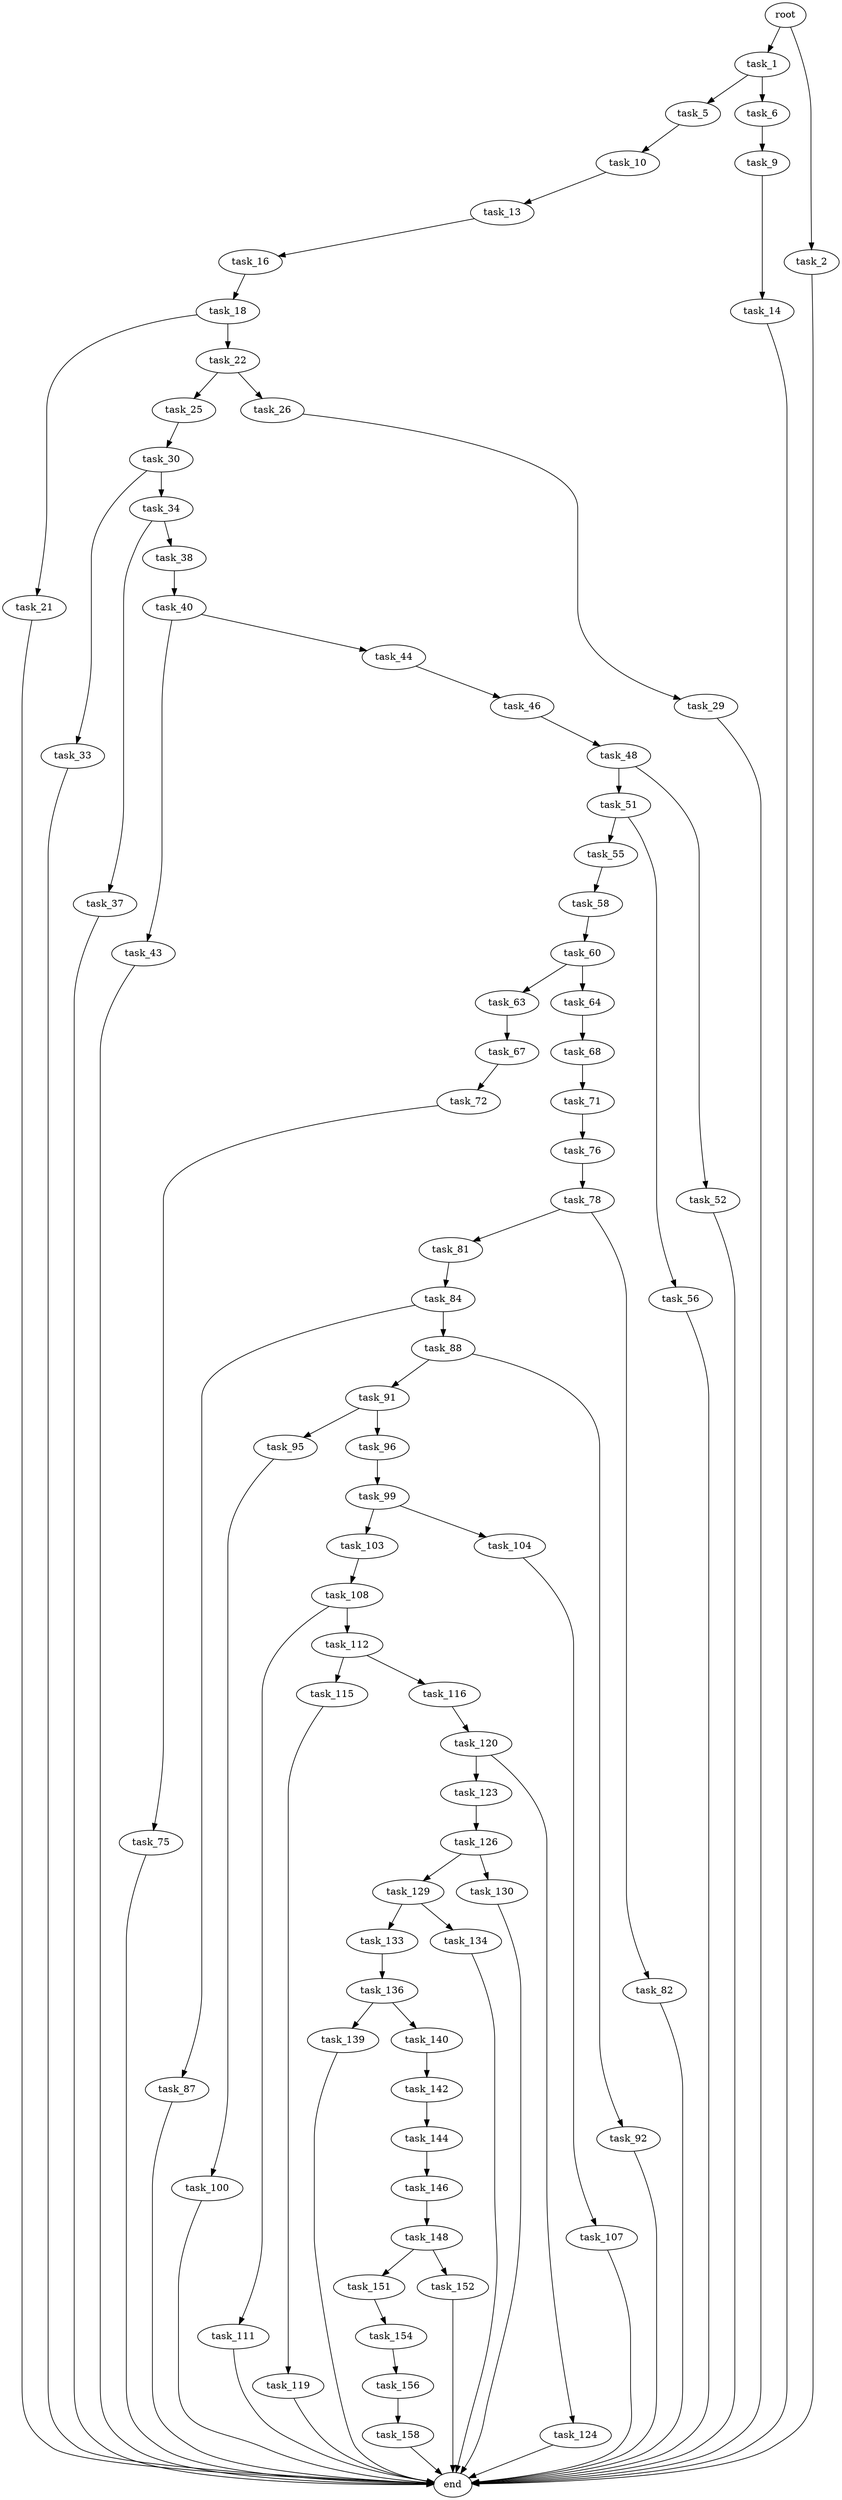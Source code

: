 digraph G {
  root [size="0.000000"];
  task_1 [size="230623093687.000000"];
  task_2 [size="1943427899.000000"];
  task_5 [size="1073741824000.000000"];
  task_6 [size="781499002711.000000"];
  task_9 [size="223995943139.000000"];
  task_10 [size="3619704886.000000"];
  task_13 [size="1763728845.000000"];
  task_14 [size="68719476736.000000"];
  task_16 [size="554974451330.000000"];
  task_18 [size="138619938139.000000"];
  task_21 [size="8589934592.000000"];
  task_22 [size="630685824555.000000"];
  task_25 [size="368293445632.000000"];
  task_26 [size="468790417466.000000"];
  task_29 [size="21133039275.000000"];
  task_30 [size="571365060690.000000"];
  task_33 [size="34038550394.000000"];
  task_34 [size="1073741824000.000000"];
  task_37 [size="98662359724.000000"];
  task_38 [size="11427630433.000000"];
  task_40 [size="7493498039.000000"];
  task_43 [size="1073741824000.000000"];
  task_44 [size="5351626891.000000"];
  task_46 [size="68719476736.000000"];
  task_48 [size="23335267497.000000"];
  task_51 [size="750186430608.000000"];
  task_52 [size="1028536176678.000000"];
  task_55 [size="5818668314.000000"];
  task_56 [size="131275756958.000000"];
  task_58 [size="8402625665.000000"];
  task_60 [size="6836490096.000000"];
  task_63 [size="231928233984.000000"];
  task_64 [size="3940606866.000000"];
  task_67 [size="35573405691.000000"];
  task_68 [size="8589934592.000000"];
  task_71 [size="17421833011.000000"];
  task_72 [size="13499621361.000000"];
  task_75 [size="368293445632.000000"];
  task_76 [size="368293445632.000000"];
  task_78 [size="224534565412.000000"];
  task_81 [size="8589934592.000000"];
  task_82 [size="741580072479.000000"];
  task_84 [size="782757789696.000000"];
  task_87 [size="134217728000.000000"];
  task_88 [size="24021742563.000000"];
  task_91 [size="8589934592.000000"];
  task_92 [size="13980031145.000000"];
  task_95 [size="368293445632.000000"];
  task_96 [size="22055205850.000000"];
  task_99 [size="772333565278.000000"];
  task_100 [size="8087696411.000000"];
  task_103 [size="29864577062.000000"];
  task_104 [size="135450989902.000000"];
  task_107 [size="23840284872.000000"];
  task_108 [size="19032307058.000000"];
  task_111 [size="4035279017.000000"];
  task_112 [size="28184362309.000000"];
  task_115 [size="368293445632.000000"];
  task_116 [size="578583060533.000000"];
  task_119 [size="39575945567.000000"];
  task_120 [size="108390948309.000000"];
  task_123 [size="121371501992.000000"];
  task_124 [size="262555121453.000000"];
  task_126 [size="28991029248.000000"];
  task_129 [size="622483631965.000000"];
  task_130 [size="782757789696.000000"];
  task_133 [size="957407400252.000000"];
  task_134 [size="460404092195.000000"];
  task_136 [size="7775195122.000000"];
  task_139 [size="25031809313.000000"];
  task_140 [size="231928233984.000000"];
  task_142 [size="1073741824000.000000"];
  task_144 [size="368293445632.000000"];
  task_146 [size="652962749161.000000"];
  task_148 [size="254521087778.000000"];
  task_151 [size="41168041249.000000"];
  task_152 [size="782757789696.000000"];
  task_154 [size="687395006488.000000"];
  task_156 [size="466870390.000000"];
  task_158 [size="368293445632.000000"];
  end [size="0.000000"];

  root -> task_1 [size="1.000000"];
  root -> task_2 [size="1.000000"];
  task_1 -> task_5 [size="536870912.000000"];
  task_1 -> task_6 [size="536870912.000000"];
  task_2 -> end [size="1.000000"];
  task_5 -> task_10 [size="838860800.000000"];
  task_6 -> task_9 [size="536870912.000000"];
  task_9 -> task_14 [size="301989888.000000"];
  task_10 -> task_13 [size="75497472.000000"];
  task_13 -> task_16 [size="33554432.000000"];
  task_14 -> end [size="1.000000"];
  task_16 -> task_18 [size="536870912.000000"];
  task_18 -> task_21 [size="134217728.000000"];
  task_18 -> task_22 [size="134217728.000000"];
  task_21 -> end [size="1.000000"];
  task_22 -> task_25 [size="411041792.000000"];
  task_22 -> task_26 [size="411041792.000000"];
  task_25 -> task_30 [size="411041792.000000"];
  task_26 -> task_29 [size="411041792.000000"];
  task_29 -> end [size="1.000000"];
  task_30 -> task_33 [size="838860800.000000"];
  task_30 -> task_34 [size="838860800.000000"];
  task_33 -> end [size="1.000000"];
  task_34 -> task_37 [size="838860800.000000"];
  task_34 -> task_38 [size="838860800.000000"];
  task_37 -> end [size="1.000000"];
  task_38 -> task_40 [size="209715200.000000"];
  task_40 -> task_43 [size="33554432.000000"];
  task_40 -> task_44 [size="33554432.000000"];
  task_43 -> end [size="1.000000"];
  task_44 -> task_46 [size="209715200.000000"];
  task_46 -> task_48 [size="134217728.000000"];
  task_48 -> task_51 [size="75497472.000000"];
  task_48 -> task_52 [size="75497472.000000"];
  task_51 -> task_55 [size="536870912.000000"];
  task_51 -> task_56 [size="536870912.000000"];
  task_52 -> end [size="1.000000"];
  task_55 -> task_58 [size="301989888.000000"];
  task_56 -> end [size="1.000000"];
  task_58 -> task_60 [size="411041792.000000"];
  task_60 -> task_63 [size="301989888.000000"];
  task_60 -> task_64 [size="301989888.000000"];
  task_63 -> task_67 [size="301989888.000000"];
  task_64 -> task_68 [size="411041792.000000"];
  task_67 -> task_72 [size="838860800.000000"];
  task_68 -> task_71 [size="33554432.000000"];
  task_71 -> task_76 [size="679477248.000000"];
  task_72 -> task_75 [size="838860800.000000"];
  task_75 -> end [size="1.000000"];
  task_76 -> task_78 [size="411041792.000000"];
  task_78 -> task_81 [size="301989888.000000"];
  task_78 -> task_82 [size="301989888.000000"];
  task_81 -> task_84 [size="33554432.000000"];
  task_82 -> end [size="1.000000"];
  task_84 -> task_87 [size="679477248.000000"];
  task_84 -> task_88 [size="679477248.000000"];
  task_87 -> end [size="1.000000"];
  task_88 -> task_91 [size="411041792.000000"];
  task_88 -> task_92 [size="411041792.000000"];
  task_91 -> task_95 [size="33554432.000000"];
  task_91 -> task_96 [size="33554432.000000"];
  task_92 -> end [size="1.000000"];
  task_95 -> task_100 [size="411041792.000000"];
  task_96 -> task_99 [size="679477248.000000"];
  task_99 -> task_103 [size="536870912.000000"];
  task_99 -> task_104 [size="536870912.000000"];
  task_100 -> end [size="1.000000"];
  task_103 -> task_108 [size="536870912.000000"];
  task_104 -> task_107 [size="536870912.000000"];
  task_107 -> end [size="1.000000"];
  task_108 -> task_111 [size="536870912.000000"];
  task_108 -> task_112 [size="536870912.000000"];
  task_111 -> end [size="1.000000"];
  task_112 -> task_115 [size="33554432.000000"];
  task_112 -> task_116 [size="33554432.000000"];
  task_115 -> task_119 [size="411041792.000000"];
  task_116 -> task_120 [size="536870912.000000"];
  task_119 -> end [size="1.000000"];
  task_120 -> task_123 [size="75497472.000000"];
  task_120 -> task_124 [size="75497472.000000"];
  task_123 -> task_126 [size="134217728.000000"];
  task_124 -> end [size="1.000000"];
  task_126 -> task_129 [size="75497472.000000"];
  task_126 -> task_130 [size="75497472.000000"];
  task_129 -> task_133 [size="679477248.000000"];
  task_129 -> task_134 [size="679477248.000000"];
  task_130 -> end [size="1.000000"];
  task_133 -> task_136 [size="679477248.000000"];
  task_134 -> end [size="1.000000"];
  task_136 -> task_139 [size="134217728.000000"];
  task_136 -> task_140 [size="134217728.000000"];
  task_139 -> end [size="1.000000"];
  task_140 -> task_142 [size="301989888.000000"];
  task_142 -> task_144 [size="838860800.000000"];
  task_144 -> task_146 [size="411041792.000000"];
  task_146 -> task_148 [size="838860800.000000"];
  task_148 -> task_151 [size="411041792.000000"];
  task_148 -> task_152 [size="411041792.000000"];
  task_151 -> task_154 [size="75497472.000000"];
  task_152 -> end [size="1.000000"];
  task_154 -> task_156 [size="838860800.000000"];
  task_156 -> task_158 [size="33554432.000000"];
  task_158 -> end [size="1.000000"];
}
